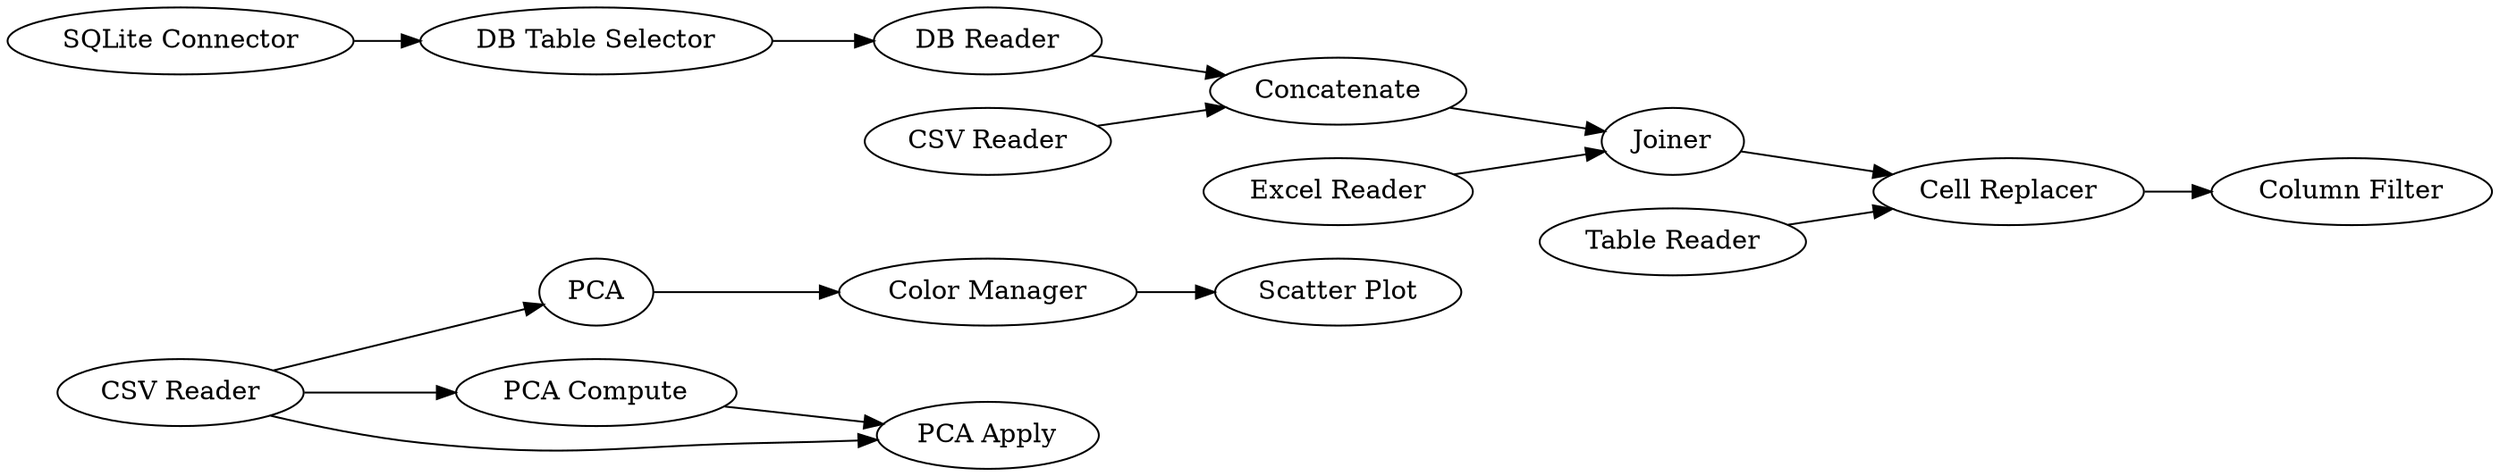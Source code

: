 digraph {
	"-4680457576555015374_15" [label=PCA]
	"-4680457576555015374_16" [label="PCA Compute"]
	"-7270067218343451195_2" [label="SQLite Connector"]
	"-7270067218343451195_5" [label="Table Reader"]
	"-4680457576555015374_19" [label="Column Filter"]
	"-7270067218343451195_4" [label="Excel Reader"]
	"-7270067218343451195_9" [label="Cell Replacer"]
	"-7270067218343451195_6" [label="DB Reader"]
	"-7270067218343451195_8" [label=Joiner]
	"-4680457576555015374_20" [label="Scatter Plot"]
	"-4680457576555015374_21" [label="Color Manager"]
	"-4680457576555015374_17" [label="PCA Apply"]
	"-7270067218343451195_1" [label="CSV Reader"]
	"-7270067218343451195_3" [label="DB Table Selector"]
	"-4680457576555015374_12" [label="CSV Reader"]
	"-7270067218343451195_7" [label=Concatenate]
	"-7270067218343451195_4" -> "-7270067218343451195_8"
	"-7270067218343451195_5" -> "-7270067218343451195_9"
	"-7270067218343451195_1" -> "-7270067218343451195_7"
	"-4680457576555015374_15" -> "-4680457576555015374_21"
	"-7270067218343451195_8" -> "-7270067218343451195_9"
	"-7270067218343451195_6" -> "-7270067218343451195_7"
	"-4680457576555015374_21" -> "-4680457576555015374_20"
	"-4680457576555015374_12" -> "-4680457576555015374_16"
	"-4680457576555015374_12" -> "-4680457576555015374_15"
	"-7270067218343451195_9" -> "-4680457576555015374_19"
	"-4680457576555015374_12" -> "-4680457576555015374_17"
	"-7270067218343451195_3" -> "-7270067218343451195_6"
	"-7270067218343451195_7" -> "-7270067218343451195_8"
	"-4680457576555015374_16" -> "-4680457576555015374_17"
	"-7270067218343451195_2" -> "-7270067218343451195_3"
	rankdir=LR
}
